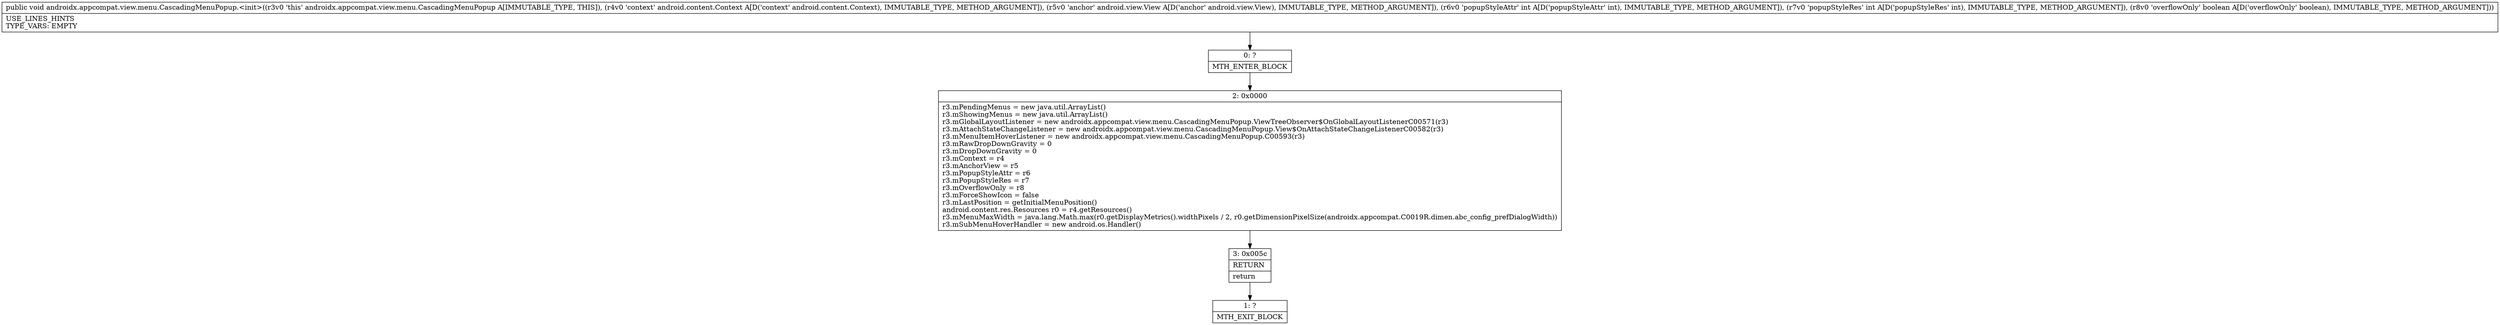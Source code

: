 digraph "CFG forandroidx.appcompat.view.menu.CascadingMenuPopup.\<init\>(Landroid\/content\/Context;Landroid\/view\/View;IIZ)V" {
Node_0 [shape=record,label="{0\:\ ?|MTH_ENTER_BLOCK\l}"];
Node_2 [shape=record,label="{2\:\ 0x0000|r3.mPendingMenus = new java.util.ArrayList()\lr3.mShowingMenus = new java.util.ArrayList()\lr3.mGlobalLayoutListener = new androidx.appcompat.view.menu.CascadingMenuPopup.ViewTreeObserver$OnGlobalLayoutListenerC00571(r3)\lr3.mAttachStateChangeListener = new androidx.appcompat.view.menu.CascadingMenuPopup.View$OnAttachStateChangeListenerC00582(r3)\lr3.mMenuItemHoverListener = new androidx.appcompat.view.menu.CascadingMenuPopup.C00593(r3)\lr3.mRawDropDownGravity = 0\lr3.mDropDownGravity = 0\lr3.mContext = r4\lr3.mAnchorView = r5\lr3.mPopupStyleAttr = r6\lr3.mPopupStyleRes = r7\lr3.mOverflowOnly = r8\lr3.mForceShowIcon = false\lr3.mLastPosition = getInitialMenuPosition()\landroid.content.res.Resources r0 = r4.getResources()\lr3.mMenuMaxWidth = java.lang.Math.max(r0.getDisplayMetrics().widthPixels \/ 2, r0.getDimensionPixelSize(androidx.appcompat.C0019R.dimen.abc_config_prefDialogWidth))\lr3.mSubMenuHoverHandler = new android.os.Handler()\l}"];
Node_3 [shape=record,label="{3\:\ 0x005c|RETURN\l|return\l}"];
Node_1 [shape=record,label="{1\:\ ?|MTH_EXIT_BLOCK\l}"];
MethodNode[shape=record,label="{public void androidx.appcompat.view.menu.CascadingMenuPopup.\<init\>((r3v0 'this' androidx.appcompat.view.menu.CascadingMenuPopup A[IMMUTABLE_TYPE, THIS]), (r4v0 'context' android.content.Context A[D('context' android.content.Context), IMMUTABLE_TYPE, METHOD_ARGUMENT]), (r5v0 'anchor' android.view.View A[D('anchor' android.view.View), IMMUTABLE_TYPE, METHOD_ARGUMENT]), (r6v0 'popupStyleAttr' int A[D('popupStyleAttr' int), IMMUTABLE_TYPE, METHOD_ARGUMENT]), (r7v0 'popupStyleRes' int A[D('popupStyleRes' int), IMMUTABLE_TYPE, METHOD_ARGUMENT]), (r8v0 'overflowOnly' boolean A[D('overflowOnly' boolean), IMMUTABLE_TYPE, METHOD_ARGUMENT]))  | USE_LINES_HINTS\lTYPE_VARS: EMPTY\l}"];
MethodNode -> Node_0;Node_0 -> Node_2;
Node_2 -> Node_3;
Node_3 -> Node_1;
}

